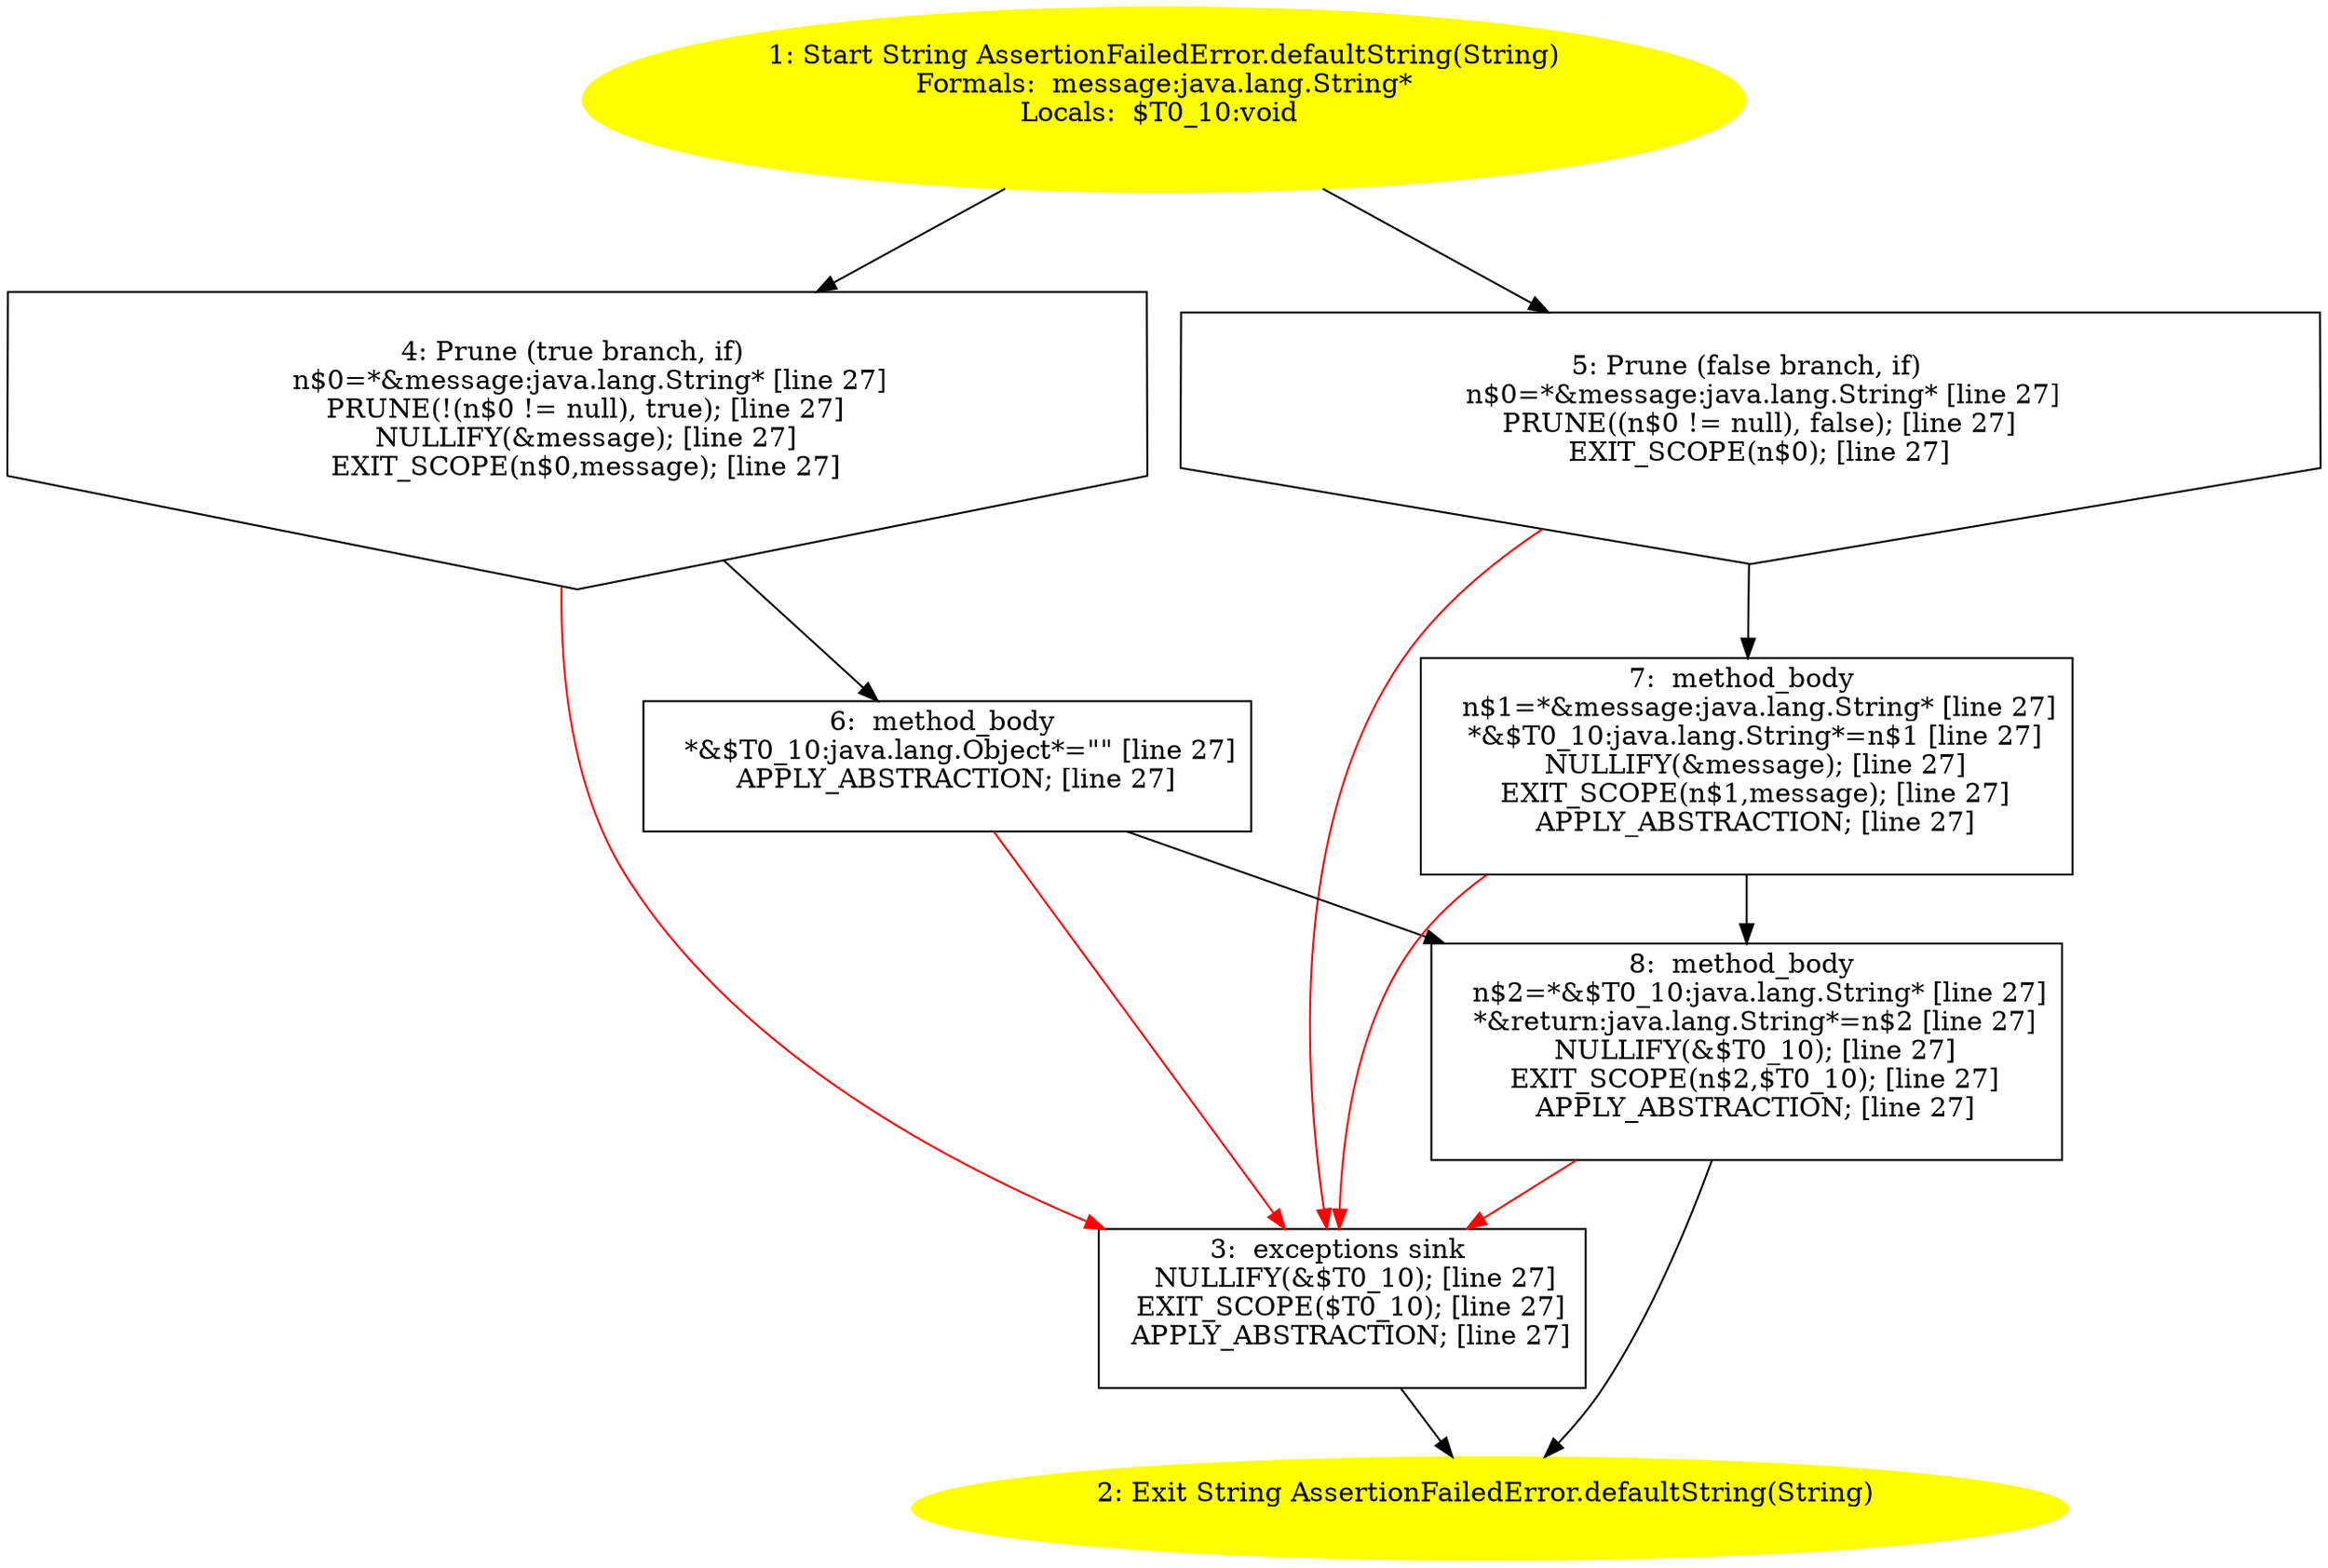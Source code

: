/* @generated */
digraph cfg {
"junit.framework.AssertionFailedError.defaultString(java.lang.String):java.lang.String.c71da449b78838ec0140ff3a769462ce_1" [label="1: Start String AssertionFailedError.defaultString(String)\nFormals:  message:java.lang.String*\nLocals:  $T0_10:void \n  " color=yellow style=filled]
	

	 "junit.framework.AssertionFailedError.defaultString(java.lang.String):java.lang.String.c71da449b78838ec0140ff3a769462ce_1" -> "junit.framework.AssertionFailedError.defaultString(java.lang.String):java.lang.String.c71da449b78838ec0140ff3a769462ce_4" ;
	 "junit.framework.AssertionFailedError.defaultString(java.lang.String):java.lang.String.c71da449b78838ec0140ff3a769462ce_1" -> "junit.framework.AssertionFailedError.defaultString(java.lang.String):java.lang.String.c71da449b78838ec0140ff3a769462ce_5" ;
"junit.framework.AssertionFailedError.defaultString(java.lang.String):java.lang.String.c71da449b78838ec0140ff3a769462ce_2" [label="2: Exit String AssertionFailedError.defaultString(String) \n  " color=yellow style=filled]
	

"junit.framework.AssertionFailedError.defaultString(java.lang.String):java.lang.String.c71da449b78838ec0140ff3a769462ce_3" [label="3:  exceptions sink \n   NULLIFY(&$T0_10); [line 27]\n  EXIT_SCOPE($T0_10); [line 27]\n  APPLY_ABSTRACTION; [line 27]\n " shape="box"]
	

	 "junit.framework.AssertionFailedError.defaultString(java.lang.String):java.lang.String.c71da449b78838ec0140ff3a769462ce_3" -> "junit.framework.AssertionFailedError.defaultString(java.lang.String):java.lang.String.c71da449b78838ec0140ff3a769462ce_2" ;
"junit.framework.AssertionFailedError.defaultString(java.lang.String):java.lang.String.c71da449b78838ec0140ff3a769462ce_4" [label="4: Prune (true branch, if) \n   n$0=*&message:java.lang.String* [line 27]\n  PRUNE(!(n$0 != null), true); [line 27]\n  NULLIFY(&message); [line 27]\n  EXIT_SCOPE(n$0,message); [line 27]\n " shape="invhouse"]
	

	 "junit.framework.AssertionFailedError.defaultString(java.lang.String):java.lang.String.c71da449b78838ec0140ff3a769462ce_4" -> "junit.framework.AssertionFailedError.defaultString(java.lang.String):java.lang.String.c71da449b78838ec0140ff3a769462ce_6" ;
	 "junit.framework.AssertionFailedError.defaultString(java.lang.String):java.lang.String.c71da449b78838ec0140ff3a769462ce_4" -> "junit.framework.AssertionFailedError.defaultString(java.lang.String):java.lang.String.c71da449b78838ec0140ff3a769462ce_3" [color="red" ];
"junit.framework.AssertionFailedError.defaultString(java.lang.String):java.lang.String.c71da449b78838ec0140ff3a769462ce_5" [label="5: Prune (false branch, if) \n   n$0=*&message:java.lang.String* [line 27]\n  PRUNE((n$0 != null), false); [line 27]\n  EXIT_SCOPE(n$0); [line 27]\n " shape="invhouse"]
	

	 "junit.framework.AssertionFailedError.defaultString(java.lang.String):java.lang.String.c71da449b78838ec0140ff3a769462ce_5" -> "junit.framework.AssertionFailedError.defaultString(java.lang.String):java.lang.String.c71da449b78838ec0140ff3a769462ce_7" ;
	 "junit.framework.AssertionFailedError.defaultString(java.lang.String):java.lang.String.c71da449b78838ec0140ff3a769462ce_5" -> "junit.framework.AssertionFailedError.defaultString(java.lang.String):java.lang.String.c71da449b78838ec0140ff3a769462ce_3" [color="red" ];
"junit.framework.AssertionFailedError.defaultString(java.lang.String):java.lang.String.c71da449b78838ec0140ff3a769462ce_6" [label="6:  method_body \n   *&$T0_10:java.lang.Object*=\"\" [line 27]\n  APPLY_ABSTRACTION; [line 27]\n " shape="box"]
	

	 "junit.framework.AssertionFailedError.defaultString(java.lang.String):java.lang.String.c71da449b78838ec0140ff3a769462ce_6" -> "junit.framework.AssertionFailedError.defaultString(java.lang.String):java.lang.String.c71da449b78838ec0140ff3a769462ce_8" ;
	 "junit.framework.AssertionFailedError.defaultString(java.lang.String):java.lang.String.c71da449b78838ec0140ff3a769462ce_6" -> "junit.framework.AssertionFailedError.defaultString(java.lang.String):java.lang.String.c71da449b78838ec0140ff3a769462ce_3" [color="red" ];
"junit.framework.AssertionFailedError.defaultString(java.lang.String):java.lang.String.c71da449b78838ec0140ff3a769462ce_7" [label="7:  method_body \n   n$1=*&message:java.lang.String* [line 27]\n  *&$T0_10:java.lang.String*=n$1 [line 27]\n  NULLIFY(&message); [line 27]\n  EXIT_SCOPE(n$1,message); [line 27]\n  APPLY_ABSTRACTION; [line 27]\n " shape="box"]
	

	 "junit.framework.AssertionFailedError.defaultString(java.lang.String):java.lang.String.c71da449b78838ec0140ff3a769462ce_7" -> "junit.framework.AssertionFailedError.defaultString(java.lang.String):java.lang.String.c71da449b78838ec0140ff3a769462ce_8" ;
	 "junit.framework.AssertionFailedError.defaultString(java.lang.String):java.lang.String.c71da449b78838ec0140ff3a769462ce_7" -> "junit.framework.AssertionFailedError.defaultString(java.lang.String):java.lang.String.c71da449b78838ec0140ff3a769462ce_3" [color="red" ];
"junit.framework.AssertionFailedError.defaultString(java.lang.String):java.lang.String.c71da449b78838ec0140ff3a769462ce_8" [label="8:  method_body \n   n$2=*&$T0_10:java.lang.String* [line 27]\n  *&return:java.lang.String*=n$2 [line 27]\n  NULLIFY(&$T0_10); [line 27]\n  EXIT_SCOPE(n$2,$T0_10); [line 27]\n  APPLY_ABSTRACTION; [line 27]\n " shape="box"]
	

	 "junit.framework.AssertionFailedError.defaultString(java.lang.String):java.lang.String.c71da449b78838ec0140ff3a769462ce_8" -> "junit.framework.AssertionFailedError.defaultString(java.lang.String):java.lang.String.c71da449b78838ec0140ff3a769462ce_2" ;
	 "junit.framework.AssertionFailedError.defaultString(java.lang.String):java.lang.String.c71da449b78838ec0140ff3a769462ce_8" -> "junit.framework.AssertionFailedError.defaultString(java.lang.String):java.lang.String.c71da449b78838ec0140ff3a769462ce_3" [color="red" ];
}
